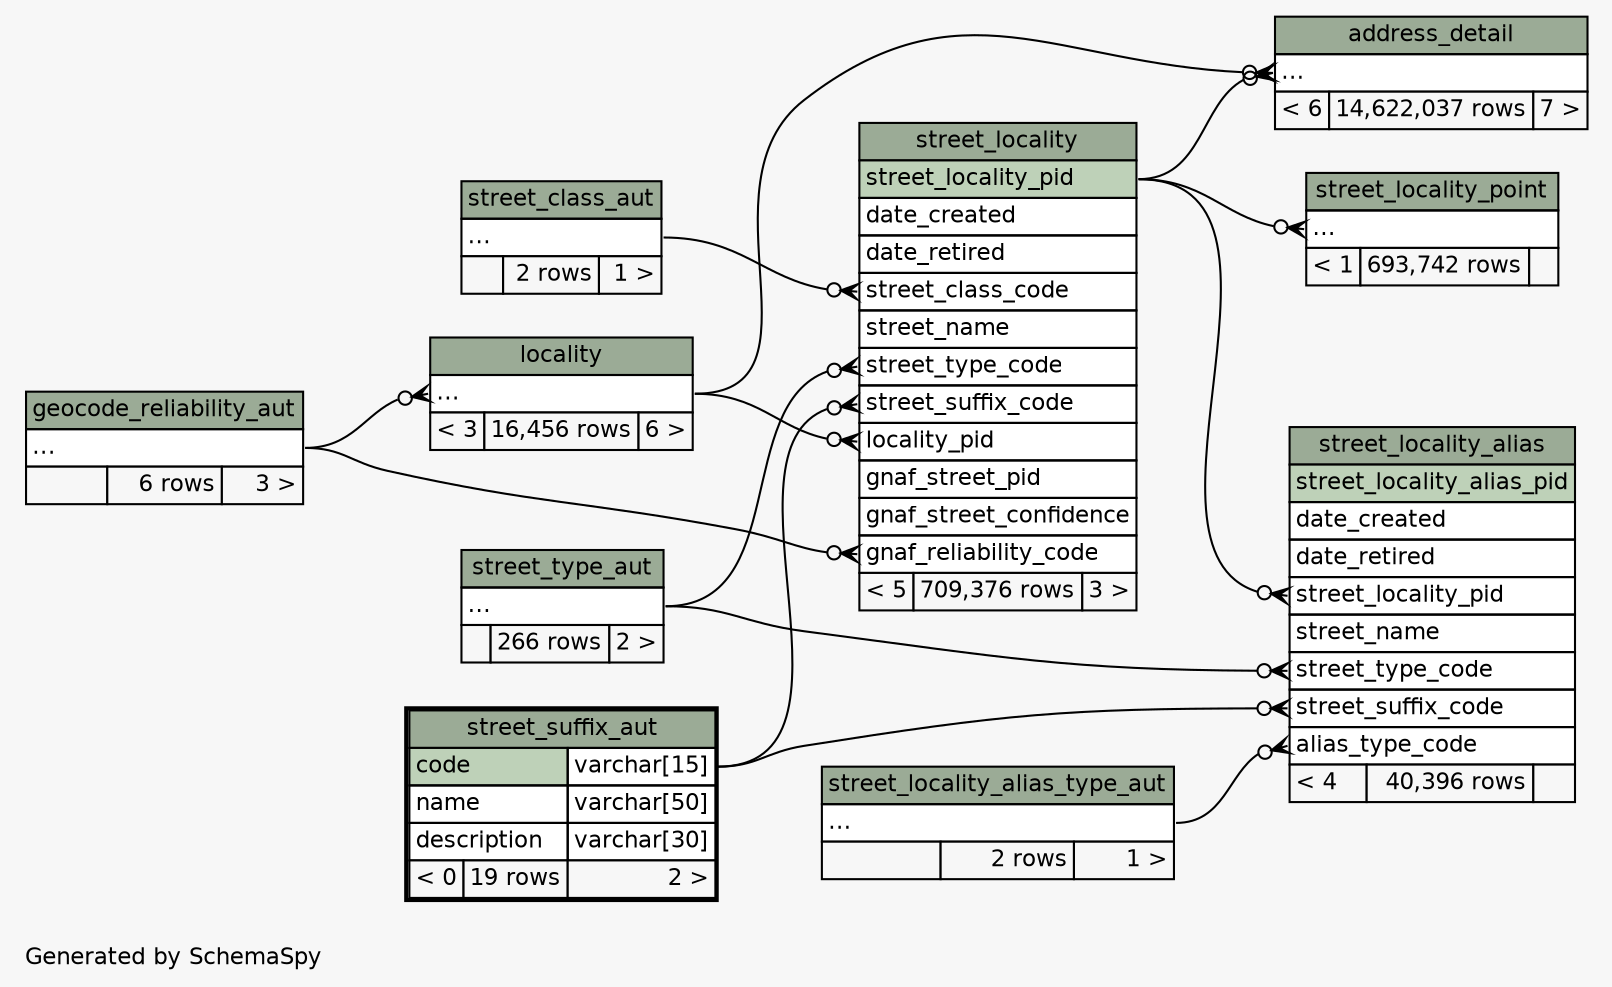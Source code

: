 // dot 2.40.1 on Linux 4.15.0-20-generic
// SchemaSpy rev 590
digraph "twoDegreesRelationshipsDiagram" {
  graph [
    rankdir="RL"
    bgcolor="#f7f7f7"
    label="\nGenerated by SchemaSpy"
    labeljust="l"
    nodesep="0.18"
    ranksep="0.46"
    fontname="Helvetica"
    fontsize="11"
  ];
  node [
    fontname="Helvetica"
    fontsize="11"
    shape="plaintext"
  ];
  edge [
    arrowsize="0.8"
  ];
  "address_detail":"elipses":w -> "locality":"elipses":e [arrowhead=none dir=back arrowtail=crowodot];
  "address_detail":"elipses":w -> "street_locality":"street_locality_pid":e [arrowhead=none dir=back arrowtail=crowodot];
  "locality":"elipses":w -> "geocode_reliability_aut":"elipses":e [arrowhead=none dir=back arrowtail=crowodot];
  "street_locality":"gnaf_reliability_code":w -> "geocode_reliability_aut":"elipses":e [arrowhead=none dir=back arrowtail=crowodot];
  "street_locality":"locality_pid":w -> "locality":"elipses":e [arrowhead=none dir=back arrowtail=crowodot];
  "street_locality":"street_class_code":w -> "street_class_aut":"elipses":e [arrowhead=none dir=back arrowtail=crowodot];
  "street_locality":"street_suffix_code":w -> "street_suffix_aut":"code.type":e [arrowhead=none dir=back arrowtail=crowodot];
  "street_locality":"street_type_code":w -> "street_type_aut":"elipses":e [arrowhead=none dir=back arrowtail=crowodot];
  "street_locality_alias":"alias_type_code":w -> "street_locality_alias_type_aut":"elipses":e [arrowhead=none dir=back arrowtail=crowodot];
  "street_locality_alias":"street_locality_pid":w -> "street_locality":"street_locality_pid":e [arrowhead=none dir=back arrowtail=crowodot];
  "street_locality_alias":"street_suffix_code":w -> "street_suffix_aut":"code.type":e [arrowhead=none dir=back arrowtail=crowodot];
  "street_locality_alias":"street_type_code":w -> "street_type_aut":"elipses":e [arrowhead=none dir=back arrowtail=crowodot];
  "street_locality_point":"elipses":w -> "street_locality":"street_locality_pid":e [arrowhead=none dir=back arrowtail=crowodot];
  "address_detail" [
    label=<
    <TABLE BORDER="0" CELLBORDER="1" CELLSPACING="0" BGCOLOR="#ffffff">
      <TR><TD COLSPAN="3" BGCOLOR="#9bab96" ALIGN="CENTER">address_detail</TD></TR>
      <TR><TD PORT="elipses" COLSPAN="3" ALIGN="LEFT">...</TD></TR>
      <TR><TD ALIGN="LEFT" BGCOLOR="#f7f7f7">&lt; 6</TD><TD ALIGN="RIGHT" BGCOLOR="#f7f7f7">14,622,037 rows</TD><TD ALIGN="RIGHT" BGCOLOR="#f7f7f7">7 &gt;</TD></TR>
    </TABLE>>
    URL="address_detail.html"
    tooltip="address_detail"
  ];
  "geocode_reliability_aut" [
    label=<
    <TABLE BORDER="0" CELLBORDER="1" CELLSPACING="0" BGCOLOR="#ffffff">
      <TR><TD COLSPAN="3" BGCOLOR="#9bab96" ALIGN="CENTER">geocode_reliability_aut</TD></TR>
      <TR><TD PORT="elipses" COLSPAN="3" ALIGN="LEFT">...</TD></TR>
      <TR><TD ALIGN="LEFT" BGCOLOR="#f7f7f7">  </TD><TD ALIGN="RIGHT" BGCOLOR="#f7f7f7">6 rows</TD><TD ALIGN="RIGHT" BGCOLOR="#f7f7f7">3 &gt;</TD></TR>
    </TABLE>>
    URL="geocode_reliability_aut.html"
    tooltip="geocode_reliability_aut"
  ];
  "locality" [
    label=<
    <TABLE BORDER="0" CELLBORDER="1" CELLSPACING="0" BGCOLOR="#ffffff">
      <TR><TD COLSPAN="3" BGCOLOR="#9bab96" ALIGN="CENTER">locality</TD></TR>
      <TR><TD PORT="elipses" COLSPAN="3" ALIGN="LEFT">...</TD></TR>
      <TR><TD ALIGN="LEFT" BGCOLOR="#f7f7f7">&lt; 3</TD><TD ALIGN="RIGHT" BGCOLOR="#f7f7f7">16,456 rows</TD><TD ALIGN="RIGHT" BGCOLOR="#f7f7f7">6 &gt;</TD></TR>
    </TABLE>>
    URL="locality.html"
    tooltip="locality"
  ];
  "street_class_aut" [
    label=<
    <TABLE BORDER="0" CELLBORDER="1" CELLSPACING="0" BGCOLOR="#ffffff">
      <TR><TD COLSPAN="3" BGCOLOR="#9bab96" ALIGN="CENTER">street_class_aut</TD></TR>
      <TR><TD PORT="elipses" COLSPAN="3" ALIGN="LEFT">...</TD></TR>
      <TR><TD ALIGN="LEFT" BGCOLOR="#f7f7f7">  </TD><TD ALIGN="RIGHT" BGCOLOR="#f7f7f7">2 rows</TD><TD ALIGN="RIGHT" BGCOLOR="#f7f7f7">1 &gt;</TD></TR>
    </TABLE>>
    URL="street_class_aut.html"
    tooltip="street_class_aut"
  ];
  "street_locality" [
    label=<
    <TABLE BORDER="0" CELLBORDER="1" CELLSPACING="0" BGCOLOR="#ffffff">
      <TR><TD COLSPAN="3" BGCOLOR="#9bab96" ALIGN="CENTER">street_locality</TD></TR>
      <TR><TD PORT="street_locality_pid" COLSPAN="3" BGCOLOR="#bed1b8" ALIGN="LEFT">street_locality_pid</TD></TR>
      <TR><TD PORT="date_created" COLSPAN="3" ALIGN="LEFT">date_created</TD></TR>
      <TR><TD PORT="date_retired" COLSPAN="3" ALIGN="LEFT">date_retired</TD></TR>
      <TR><TD PORT="street_class_code" COLSPAN="3" ALIGN="LEFT">street_class_code</TD></TR>
      <TR><TD PORT="street_name" COLSPAN="3" ALIGN="LEFT">street_name</TD></TR>
      <TR><TD PORT="street_type_code" COLSPAN="3" ALIGN="LEFT">street_type_code</TD></TR>
      <TR><TD PORT="street_suffix_code" COLSPAN="3" ALIGN="LEFT">street_suffix_code</TD></TR>
      <TR><TD PORT="locality_pid" COLSPAN="3" ALIGN="LEFT">locality_pid</TD></TR>
      <TR><TD PORT="gnaf_street_pid" COLSPAN="3" ALIGN="LEFT">gnaf_street_pid</TD></TR>
      <TR><TD PORT="gnaf_street_confidence" COLSPAN="3" ALIGN="LEFT">gnaf_street_confidence</TD></TR>
      <TR><TD PORT="gnaf_reliability_code" COLSPAN="3" ALIGN="LEFT">gnaf_reliability_code</TD></TR>
      <TR><TD ALIGN="LEFT" BGCOLOR="#f7f7f7">&lt; 5</TD><TD ALIGN="RIGHT" BGCOLOR="#f7f7f7">709,376 rows</TD><TD ALIGN="RIGHT" BGCOLOR="#f7f7f7">3 &gt;</TD></TR>
    </TABLE>>
    URL="street_locality.html"
    tooltip="street_locality"
  ];
  "street_locality_alias" [
    label=<
    <TABLE BORDER="0" CELLBORDER="1" CELLSPACING="0" BGCOLOR="#ffffff">
      <TR><TD COLSPAN="3" BGCOLOR="#9bab96" ALIGN="CENTER">street_locality_alias</TD></TR>
      <TR><TD PORT="street_locality_alias_pid" COLSPAN="3" BGCOLOR="#bed1b8" ALIGN="LEFT">street_locality_alias_pid</TD></TR>
      <TR><TD PORT="date_created" COLSPAN="3" ALIGN="LEFT">date_created</TD></TR>
      <TR><TD PORT="date_retired" COLSPAN="3" ALIGN="LEFT">date_retired</TD></TR>
      <TR><TD PORT="street_locality_pid" COLSPAN="3" ALIGN="LEFT">street_locality_pid</TD></TR>
      <TR><TD PORT="street_name" COLSPAN="3" ALIGN="LEFT">street_name</TD></TR>
      <TR><TD PORT="street_type_code" COLSPAN="3" ALIGN="LEFT">street_type_code</TD></TR>
      <TR><TD PORT="street_suffix_code" COLSPAN="3" ALIGN="LEFT">street_suffix_code</TD></TR>
      <TR><TD PORT="alias_type_code" COLSPAN="3" ALIGN="LEFT">alias_type_code</TD></TR>
      <TR><TD ALIGN="LEFT" BGCOLOR="#f7f7f7">&lt; 4</TD><TD ALIGN="RIGHT" BGCOLOR="#f7f7f7">40,396 rows</TD><TD ALIGN="RIGHT" BGCOLOR="#f7f7f7">  </TD></TR>
    </TABLE>>
    URL="street_locality_alias.html"
    tooltip="street_locality_alias"
  ];
  "street_locality_alias_type_aut" [
    label=<
    <TABLE BORDER="0" CELLBORDER="1" CELLSPACING="0" BGCOLOR="#ffffff">
      <TR><TD COLSPAN="3" BGCOLOR="#9bab96" ALIGN="CENTER">street_locality_alias_type_aut</TD></TR>
      <TR><TD PORT="elipses" COLSPAN="3" ALIGN="LEFT">...</TD></TR>
      <TR><TD ALIGN="LEFT" BGCOLOR="#f7f7f7">  </TD><TD ALIGN="RIGHT" BGCOLOR="#f7f7f7">2 rows</TD><TD ALIGN="RIGHT" BGCOLOR="#f7f7f7">1 &gt;</TD></TR>
    </TABLE>>
    URL="street_locality_alias_type_aut.html"
    tooltip="street_locality_alias_type_aut"
  ];
  "street_locality_point" [
    label=<
    <TABLE BORDER="0" CELLBORDER="1" CELLSPACING="0" BGCOLOR="#ffffff">
      <TR><TD COLSPAN="3" BGCOLOR="#9bab96" ALIGN="CENTER">street_locality_point</TD></TR>
      <TR><TD PORT="elipses" COLSPAN="3" ALIGN="LEFT">...</TD></TR>
      <TR><TD ALIGN="LEFT" BGCOLOR="#f7f7f7">&lt; 1</TD><TD ALIGN="RIGHT" BGCOLOR="#f7f7f7">693,742 rows</TD><TD ALIGN="RIGHT" BGCOLOR="#f7f7f7">  </TD></TR>
    </TABLE>>
    URL="street_locality_point.html"
    tooltip="street_locality_point"
  ];
  "street_suffix_aut" [
    label=<
    <TABLE BORDER="2" CELLBORDER="1" CELLSPACING="0" BGCOLOR="#ffffff">
      <TR><TD COLSPAN="3" BGCOLOR="#9bab96" ALIGN="CENTER">street_suffix_aut</TD></TR>
      <TR><TD PORT="code" COLSPAN="2" BGCOLOR="#bed1b8" ALIGN="LEFT">code</TD><TD PORT="code.type" ALIGN="LEFT">varchar[15]</TD></TR>
      <TR><TD PORT="name" COLSPAN="2" ALIGN="LEFT">name</TD><TD PORT="name.type" ALIGN="LEFT">varchar[50]</TD></TR>
      <TR><TD PORT="description" COLSPAN="2" ALIGN="LEFT">description</TD><TD PORT="description.type" ALIGN="LEFT">varchar[30]</TD></TR>
      <TR><TD ALIGN="LEFT" BGCOLOR="#f7f7f7">&lt; 0</TD><TD ALIGN="RIGHT" BGCOLOR="#f7f7f7">19 rows</TD><TD ALIGN="RIGHT" BGCOLOR="#f7f7f7">2 &gt;</TD></TR>
    </TABLE>>
    URL="street_suffix_aut.html"
    tooltip="street_suffix_aut"
  ];
  "street_type_aut" [
    label=<
    <TABLE BORDER="0" CELLBORDER="1" CELLSPACING="0" BGCOLOR="#ffffff">
      <TR><TD COLSPAN="3" BGCOLOR="#9bab96" ALIGN="CENTER">street_type_aut</TD></TR>
      <TR><TD PORT="elipses" COLSPAN="3" ALIGN="LEFT">...</TD></TR>
      <TR><TD ALIGN="LEFT" BGCOLOR="#f7f7f7">  </TD><TD ALIGN="RIGHT" BGCOLOR="#f7f7f7">266 rows</TD><TD ALIGN="RIGHT" BGCOLOR="#f7f7f7">2 &gt;</TD></TR>
    </TABLE>>
    URL="street_type_aut.html"
    tooltip="street_type_aut"
  ];
}
